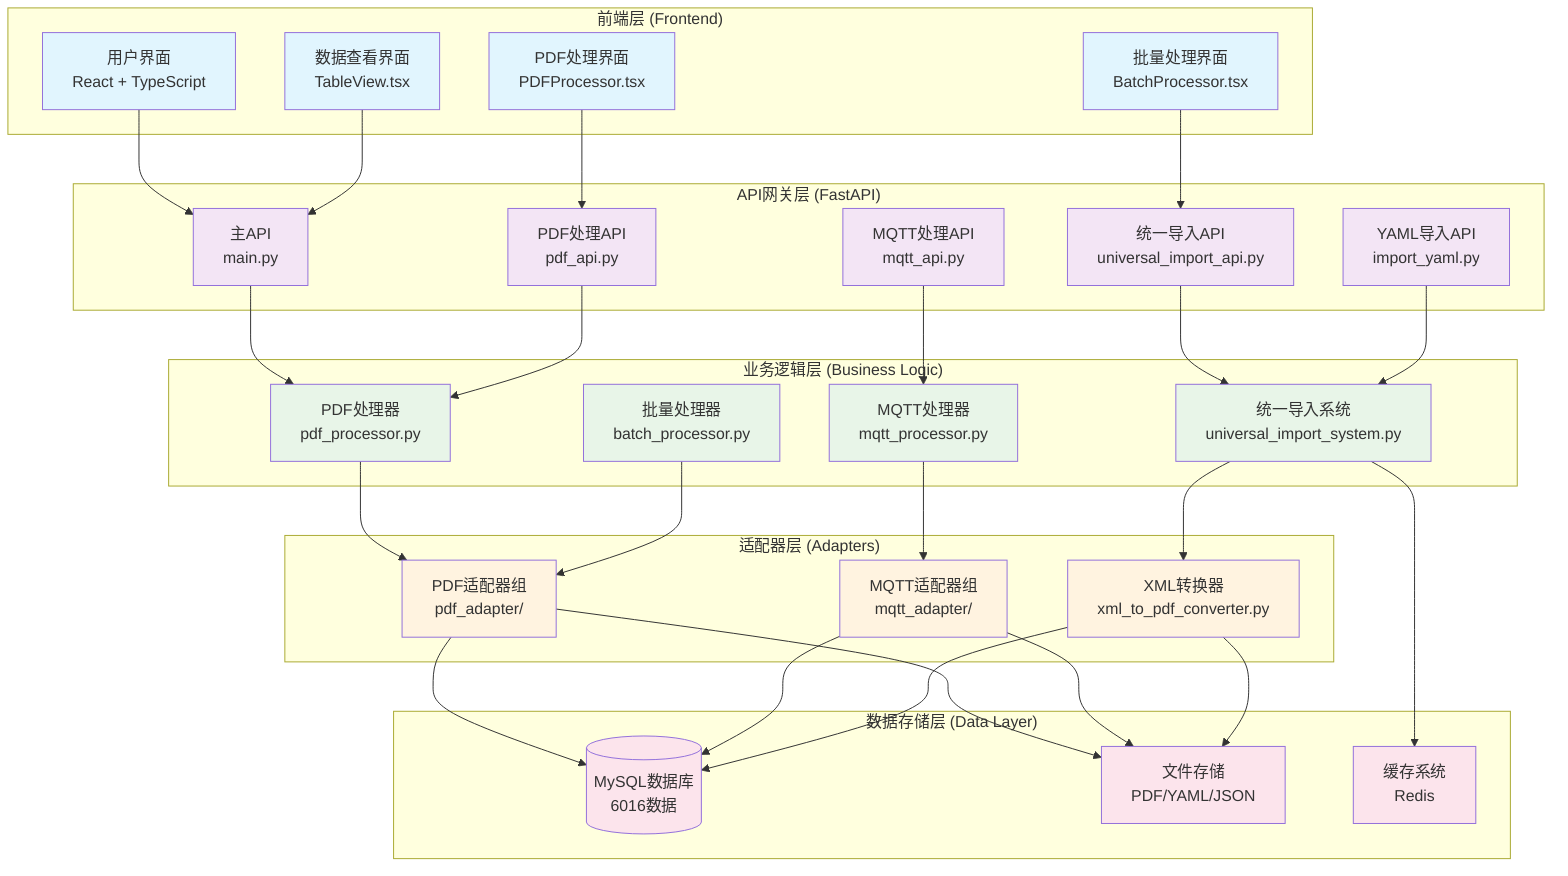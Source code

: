 graph TB
    %% 6016-app 系统总体架构图
    
    subgraph "前端层 (Frontend)"
        UI[用户界面<br/>React + TypeScript]
        PDF_UI[PDF处理界面<br/>PDFProcessor.tsx]
        BATCH_UI[批量处理界面<br/>BatchProcessor.tsx]
        VIEW_UI[数据查看界面<br/>TableView.tsx]
    end
    
    subgraph "API网关层 (FastAPI)"
        MAIN_API[主API<br/>main.py]
        PDF_API[PDF处理API<br/>pdf_api.py]
        MQTT_API[MQTT处理API<br/>mqtt_api.py]
        UNIVERSAL_API[统一导入API<br/>universal_import_api.py]
        YAML_API[YAML导入API<br/>import_yaml.py]
    end
    
    subgraph "业务逻辑层 (Business Logic)"
        PDF_PROC[PDF处理器<br/>pdf_processor.py]
        MQTT_PROC[MQTT处理器<br/>mqtt_processor.py]
        UNIVERSAL_SYS[统一导入系统<br/>universal_import_system.py]
        BATCH_PROC[批量处理器<br/>batch_processor.py]
    end
    
    subgraph "适配器层 (Adapters)"
        PDF_ADAPTER[PDF适配器组<br/>pdf_adapter/]
        MQTT_ADAPTER[MQTT适配器组<br/>mqtt_adapter/]
        XML_CONVERTER[XML转换器<br/>xml_to_pdf_converter.py]
    end
    
    subgraph "数据存储层 (Data Layer)"
        MYSQL[(MySQL数据库<br/>6016数据)]
        FILE_STORAGE[文件存储<br/>PDF/YAML/JSON]
        CACHE[缓存系统<br/>Redis]
    end
    
    %% 连接关系
    UI --> MAIN_API
    PDF_UI --> PDF_API
    BATCH_UI --> UNIVERSAL_API
    VIEW_UI --> MAIN_API
    
    MAIN_API --> PDF_PROC
    PDF_API --> PDF_PROC
    MQTT_API --> MQTT_PROC
    UNIVERSAL_API --> UNIVERSAL_SYS
    YAML_API --> UNIVERSAL_SYS
    
    PDF_PROC --> PDF_ADAPTER
    MQTT_PROC --> MQTT_ADAPTER
    UNIVERSAL_SYS --> XML_CONVERTER
    BATCH_PROC --> PDF_ADAPTER
    
    PDF_ADAPTER --> MYSQL
    MQTT_ADAPTER --> MYSQL
    XML_CONVERTER --> MYSQL
    
    PDF_ADAPTER --> FILE_STORAGE
    MQTT_ADAPTER --> FILE_STORAGE
    XML_CONVERTER --> FILE_STORAGE
    
    UNIVERSAL_SYS --> CACHE
    
    %% 样式
    classDef frontend fill:#e1f5fe
    classDef api fill:#f3e5f5
    classDef business fill:#e8f5e8
    classDef adapter fill:#fff3e0
    classDef storage fill:#fce4ec
    
    class UI,PDF_UI,BATCH_UI,VIEW_UI frontend
    class MAIN_API,PDF_API,MQTT_API,UNIVERSAL_API,YAML_API api
    class PDF_PROC,MQTT_PROC,UNIVERSAL_SYS,BATCH_PROC business
    class PDF_ADAPTER,MQTT_ADAPTER,XML_CONVERTER adapter
    class MYSQL,FILE_STORAGE,CACHE storage